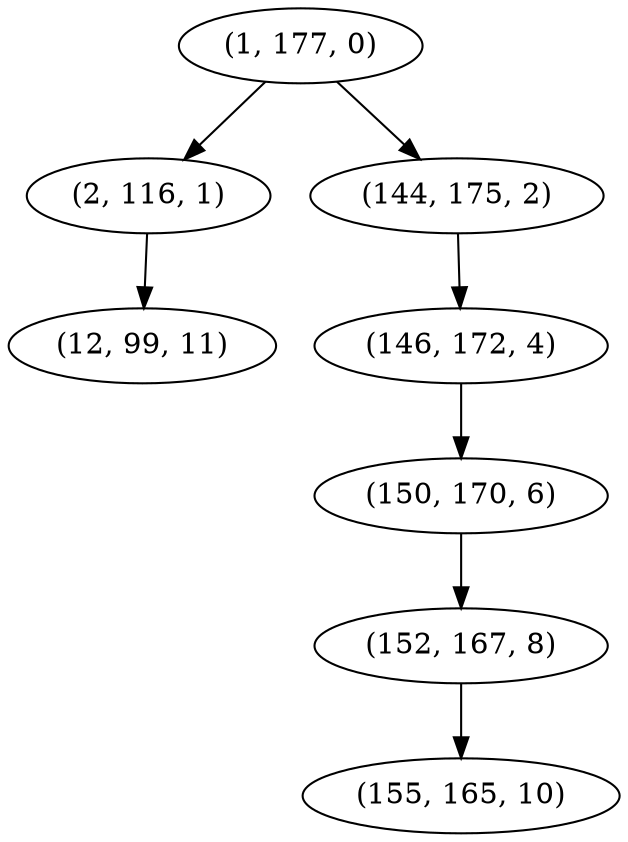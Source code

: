 digraph tree {
    "(1, 177, 0)";
    "(2, 116, 1)";
    "(12, 99, 11)";
    "(144, 175, 2)";
    "(146, 172, 4)";
    "(150, 170, 6)";
    "(152, 167, 8)";
    "(155, 165, 10)";
    "(1, 177, 0)" -> "(2, 116, 1)";
    "(1, 177, 0)" -> "(144, 175, 2)";
    "(2, 116, 1)" -> "(12, 99, 11)";
    "(144, 175, 2)" -> "(146, 172, 4)";
    "(146, 172, 4)" -> "(150, 170, 6)";
    "(150, 170, 6)" -> "(152, 167, 8)";
    "(152, 167, 8)" -> "(155, 165, 10)";
}
